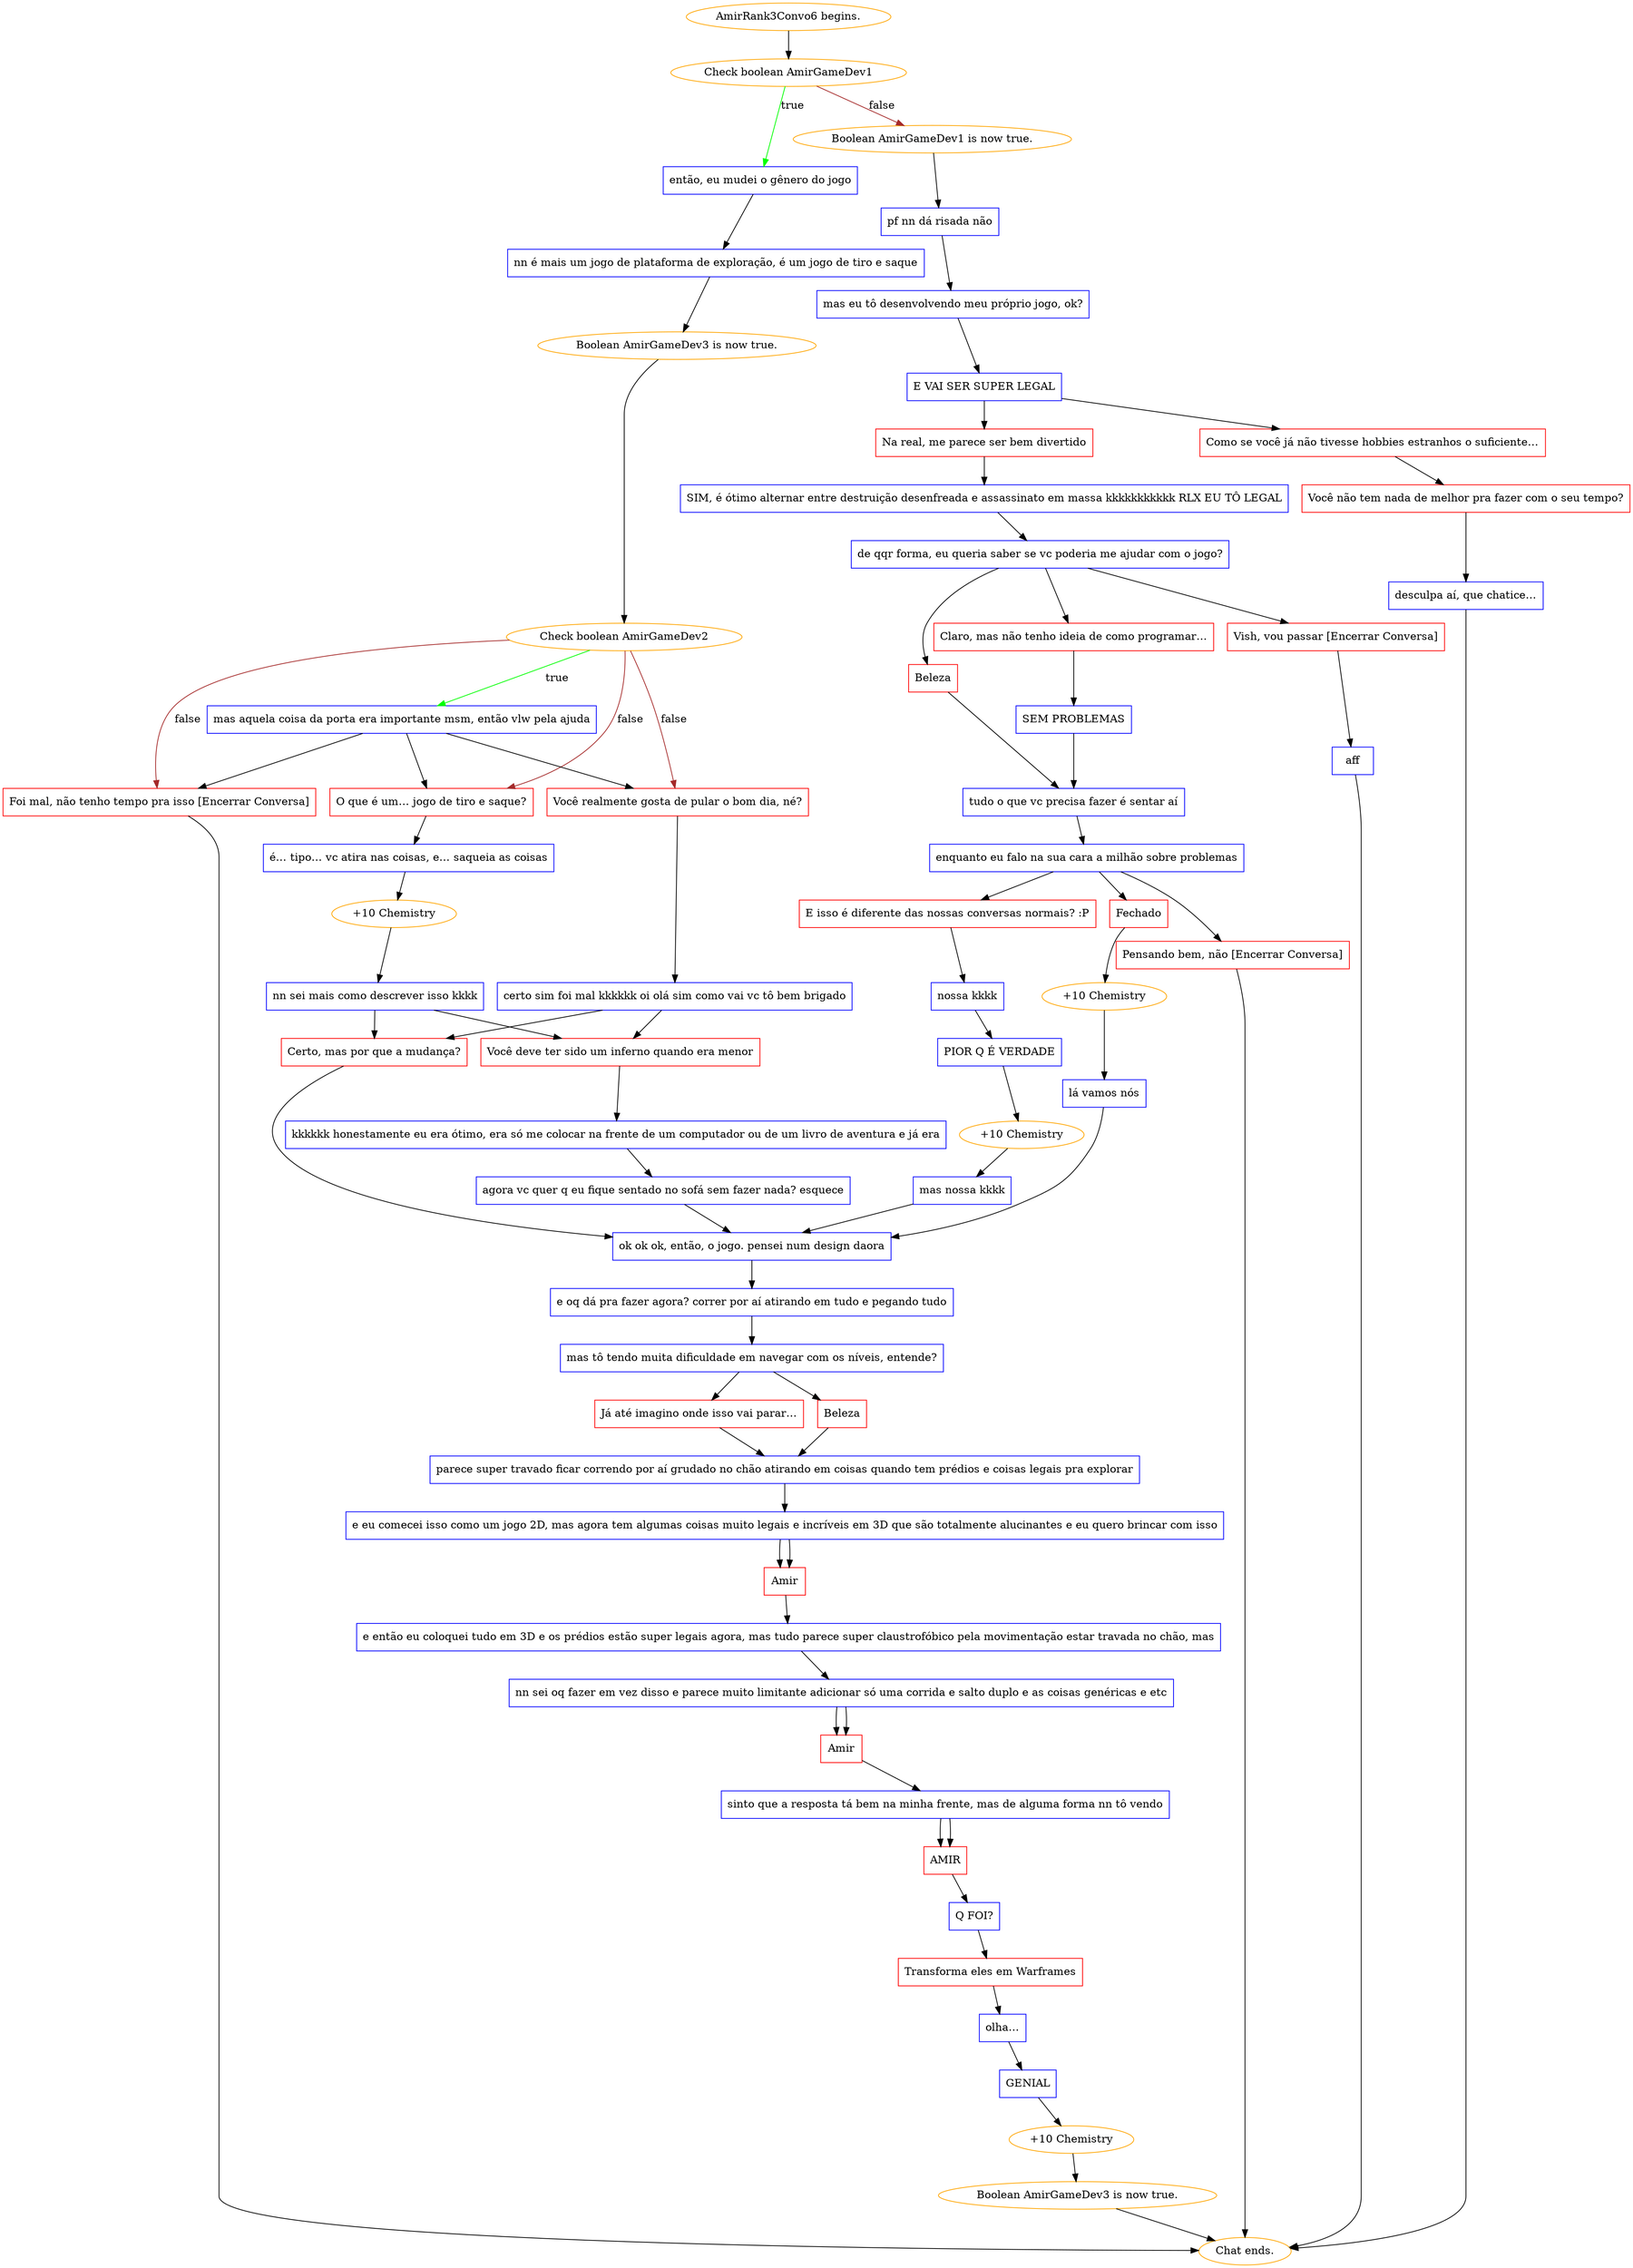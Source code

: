 digraph {
	"AmirRank3Convo6 begins." [color=orange];
		"AmirRank3Convo6 begins." -> j2152980262;
	j2152980262 [label="Check boolean AmirGameDev1",color=orange];
		j2152980262 -> j3970668781 [label=true,color=green];
		j2152980262 -> j1727084368 [label=false,color=brown];
	j3970668781 [label="então, eu mudei o gênero do jogo",shape=box,color=blue];
		j3970668781 -> j3016525168;
	j1727084368 [label="Boolean AmirGameDev1 is now true.",color=orange];
		j1727084368 -> j3523633001;
	j3016525168 [label="nn é mais um jogo de plataforma de exploração, é um jogo de tiro e saque",shape=box,color=blue];
		j3016525168 -> j791815078;
	j3523633001 [label="pf nn dá risada não",shape=box,color=blue];
		j3523633001 -> j3612875332;
	j791815078 [label="Boolean AmirGameDev3 is now true.",color=orange];
		j791815078 -> j1094475645;
	j3612875332 [label="mas eu tô desenvolvendo meu próprio jogo, ok?",shape=box,color=blue];
		j3612875332 -> j4029631093;
	j1094475645 [label="Check boolean AmirGameDev2",color=orange];
		j1094475645 -> j2634013941 [label=true,color=green];
		j1094475645 -> j4224102 [label=false,color=brown];
		j1094475645 -> j885178634 [label=false,color=brown];
		j1094475645 -> j2862504173 [label=false,color=brown];
	j4029631093 [label="E VAI SER SUPER LEGAL",shape=box,color=blue];
		j4029631093 -> j716166138;
		j4029631093 -> j2433879001;
	j2634013941 [label="mas aquela coisa da porta era importante msm, então vlw pela ajuda",shape=box,color=blue];
		j2634013941 -> j2862504173;
		j2634013941 -> j4224102;
		j2634013941 -> j885178634;
	j4224102 [label="Foi mal, não tenho tempo pra isso [Encerrar Conversa]",shape=box,color=red];
		j4224102 -> "Chat ends.";
	j885178634 [label="O que é um… jogo de tiro e saque?",shape=box,color=red];
		j885178634 -> j2275440095;
	j2862504173 [label="Você realmente gosta de pular o bom dia, né?",shape=box,color=red];
		j2862504173 -> j2706399677;
	j716166138 [label="Na real, me parece ser bem divertido",shape=box,color=red];
		j716166138 -> j792653256;
	j2433879001 [label="Como se você já não tivesse hobbies estranhos o suficiente…",shape=box,color=red];
		j2433879001 -> j3358021492;
	"Chat ends." [color=orange];
	j2275440095 [label="é… tipo… vc atira nas coisas, e… saqueia as coisas",shape=box,color=blue];
		j2275440095 -> j3936364583;
	j2706399677 [label="certo sim foi mal kkkkkk oi olá sim como vai vc tô bem brigado",shape=box,color=blue];
		j2706399677 -> j3405061059;
		j2706399677 -> j888650610;
	j792653256 [label="SIM, é ótimo alternar entre destruição desenfreada e assassinato em massa kkkkkkkkkkk RLX EU TÔ LEGAL",shape=box,color=blue];
		j792653256 -> j3518202091;
	j3358021492 [label="Você não tem nada de melhor pra fazer com o seu tempo?",shape=box,color=red];
		j3358021492 -> j2446521882;
	j3936364583 [label="+10 Chemistry",color=orange];
		j3936364583 -> j1587664331;
	j3405061059 [label="Você deve ter sido um inferno quando era menor",shape=box,color=red];
		j3405061059 -> j2335257426;
	j888650610 [label="Certo, mas por que a mudança?",shape=box,color=red];
		j888650610 -> j4126814672;
	j3518202091 [label="de qqr forma, eu queria saber se vc poderia me ajudar com o jogo?",shape=box,color=blue];
		j3518202091 -> j1407224219;
		j3518202091 -> j3438120689;
		j3518202091 -> j1951504794;
	j2446521882 [label="desculpa aí, que chatice…",shape=box,color=blue];
		j2446521882 -> "Chat ends.";
	j1587664331 [label="nn sei mais como descrever isso kkkk",shape=box,color=blue];
		j1587664331 -> j888650610;
		j1587664331 -> j3405061059;
	j2335257426 [label="kkkkkk honestamente eu era ótimo, era só me colocar na frente de um computador ou de um livro de aventura e já era",shape=box,color=blue];
		j2335257426 -> j1708759096;
	j4126814672 [label="ok ok ok, então, o jogo. pensei num design daora",shape=box,color=blue];
		j4126814672 -> j3337201391;
	j1407224219 [label="Claro, mas não tenho ideia de como programar…",shape=box,color=red];
		j1407224219 -> j374466115;
	j3438120689 [label="Beleza",shape=box,color=red];
		j3438120689 -> j3122950866;
	j1951504794 [label="Vish, vou passar [Encerrar Conversa]",shape=box,color=red];
		j1951504794 -> j306687538;
	j1708759096 [label="agora vc quer q eu fique sentado no sofá sem fazer nada? esquece",shape=box,color=blue];
		j1708759096 -> j4126814672;
	j3337201391 [label="e oq dá pra fazer agora? correr por aí atirando em tudo e pegando tudo",shape=box,color=blue];
		j3337201391 -> j3517324349;
	j374466115 [label="SEM PROBLEMAS",shape=box,color=blue];
		j374466115 -> j3122950866;
	j3122950866 [label="tudo o que vc precisa fazer é sentar aí",shape=box,color=blue];
		j3122950866 -> j3310866413;
	j306687538 [label="aff",shape=box,color=blue];
		j306687538 -> "Chat ends.";
	j3517324349 [label="mas tô tendo muita dificuldade em navegar com os níveis, entende?",shape=box,color=blue];
		j3517324349 -> j2135725468;
		j3517324349 -> j1957345340;
	j3310866413 [label="enquanto eu falo na sua cara a milhão sobre problemas",shape=box,color=blue];
		j3310866413 -> j2956766782;
		j3310866413 -> j2549547359;
		j3310866413 -> j3765087518;
	j2135725468 [label="Beleza",shape=box,color=red];
		j2135725468 -> j2853259920;
	j1957345340 [label="Já até imagino onde isso vai parar…",shape=box,color=red];
		j1957345340 -> j2853259920;
	j2956766782 [label="E isso é diferente das nossas conversas normais? :P",shape=box,color=red];
		j2956766782 -> j1091559200;
	j2549547359 [label="Fechado",shape=box,color=red];
		j2549547359 -> j1556587639;
	j3765087518 [label="Pensando bem, não [Encerrar Conversa]",shape=box,color=red];
		j3765087518 -> "Chat ends.";
	j2853259920 [label="parece super travado ficar correndo por aí grudado no chão atirando em coisas quando tem prédios e coisas legais pra explorar",shape=box,color=blue];
		j2853259920 -> j2809738920;
	j1091559200 [label="nossa kkkk",shape=box,color=blue];
		j1091559200 -> j2353006915;
	j1556587639 [label="+10 Chemistry",color=orange];
		j1556587639 -> j4222254946;
	j2809738920 [label="e eu comecei isso como um jogo 2D, mas agora tem algumas coisas muito legais e incríveis em 3D que são totalmente alucinantes e eu quero brincar com isso",shape=box,color=blue];
		j2809738920 -> j2229573229;
		j2809738920 -> j2229573229;
	j2353006915 [label="PIOR Q É VERDADE",shape=box,color=blue];
		j2353006915 -> j1016270224;
	j4222254946 [label="lá vamos nós",shape=box,color=blue];
		j4222254946 -> j4126814672;
	j2229573229 [label="Amir",shape=box,color=red];
		j2229573229 -> j2741278014;
	j1016270224 [label="+10 Chemistry",color=orange];
		j1016270224 -> j450627976;
	j2741278014 [label="e então eu coloquei tudo em 3D e os prédios estão super legais agora, mas tudo parece super claustrofóbico pela movimentação estar travada no chão, mas",shape=box,color=blue];
		j2741278014 -> j3750086180;
	j450627976 [label="mas nossa kkkk",shape=box,color=blue];
		j450627976 -> j4126814672;
	j3750086180 [label="nn sei oq fazer em vez disso e parece muito limitante adicionar só uma corrida e salto duplo e as coisas genéricas e etc",shape=box,color=blue];
		j3750086180 -> j2252378283;
		j3750086180 -> j2252378283;
	j2252378283 [label="Amir",shape=box,color=red];
		j2252378283 -> j4046113898;
	j4046113898 [label="sinto que a resposta tá bem na minha frente, mas de alguma forma nn tô vendo",shape=box,color=blue];
		j4046113898 -> j1900044168;
		j4046113898 -> j1900044168;
	j1900044168 [label="AMIR",shape=box,color=red];
		j1900044168 -> j2579734123;
	j2579734123 [label="Q FOI?",shape=box,color=blue];
		j2579734123 -> j3111390372;
	j3111390372 [label="Transforma eles em Warframes",shape=box,color=red];
		j3111390372 -> j4232561528;
	j4232561528 [label="olha…",shape=box,color=blue];
		j4232561528 -> j3012497761;
	j3012497761 [label="GENIAL",shape=box,color=blue];
		j3012497761 -> j599255107;
	j599255107 [label="+10 Chemistry",color=orange];
		j599255107 -> j2864669795;
	j2864669795 [label="Boolean AmirGameDev3 is now true.",color=orange];
		j2864669795 -> "Chat ends.";
}